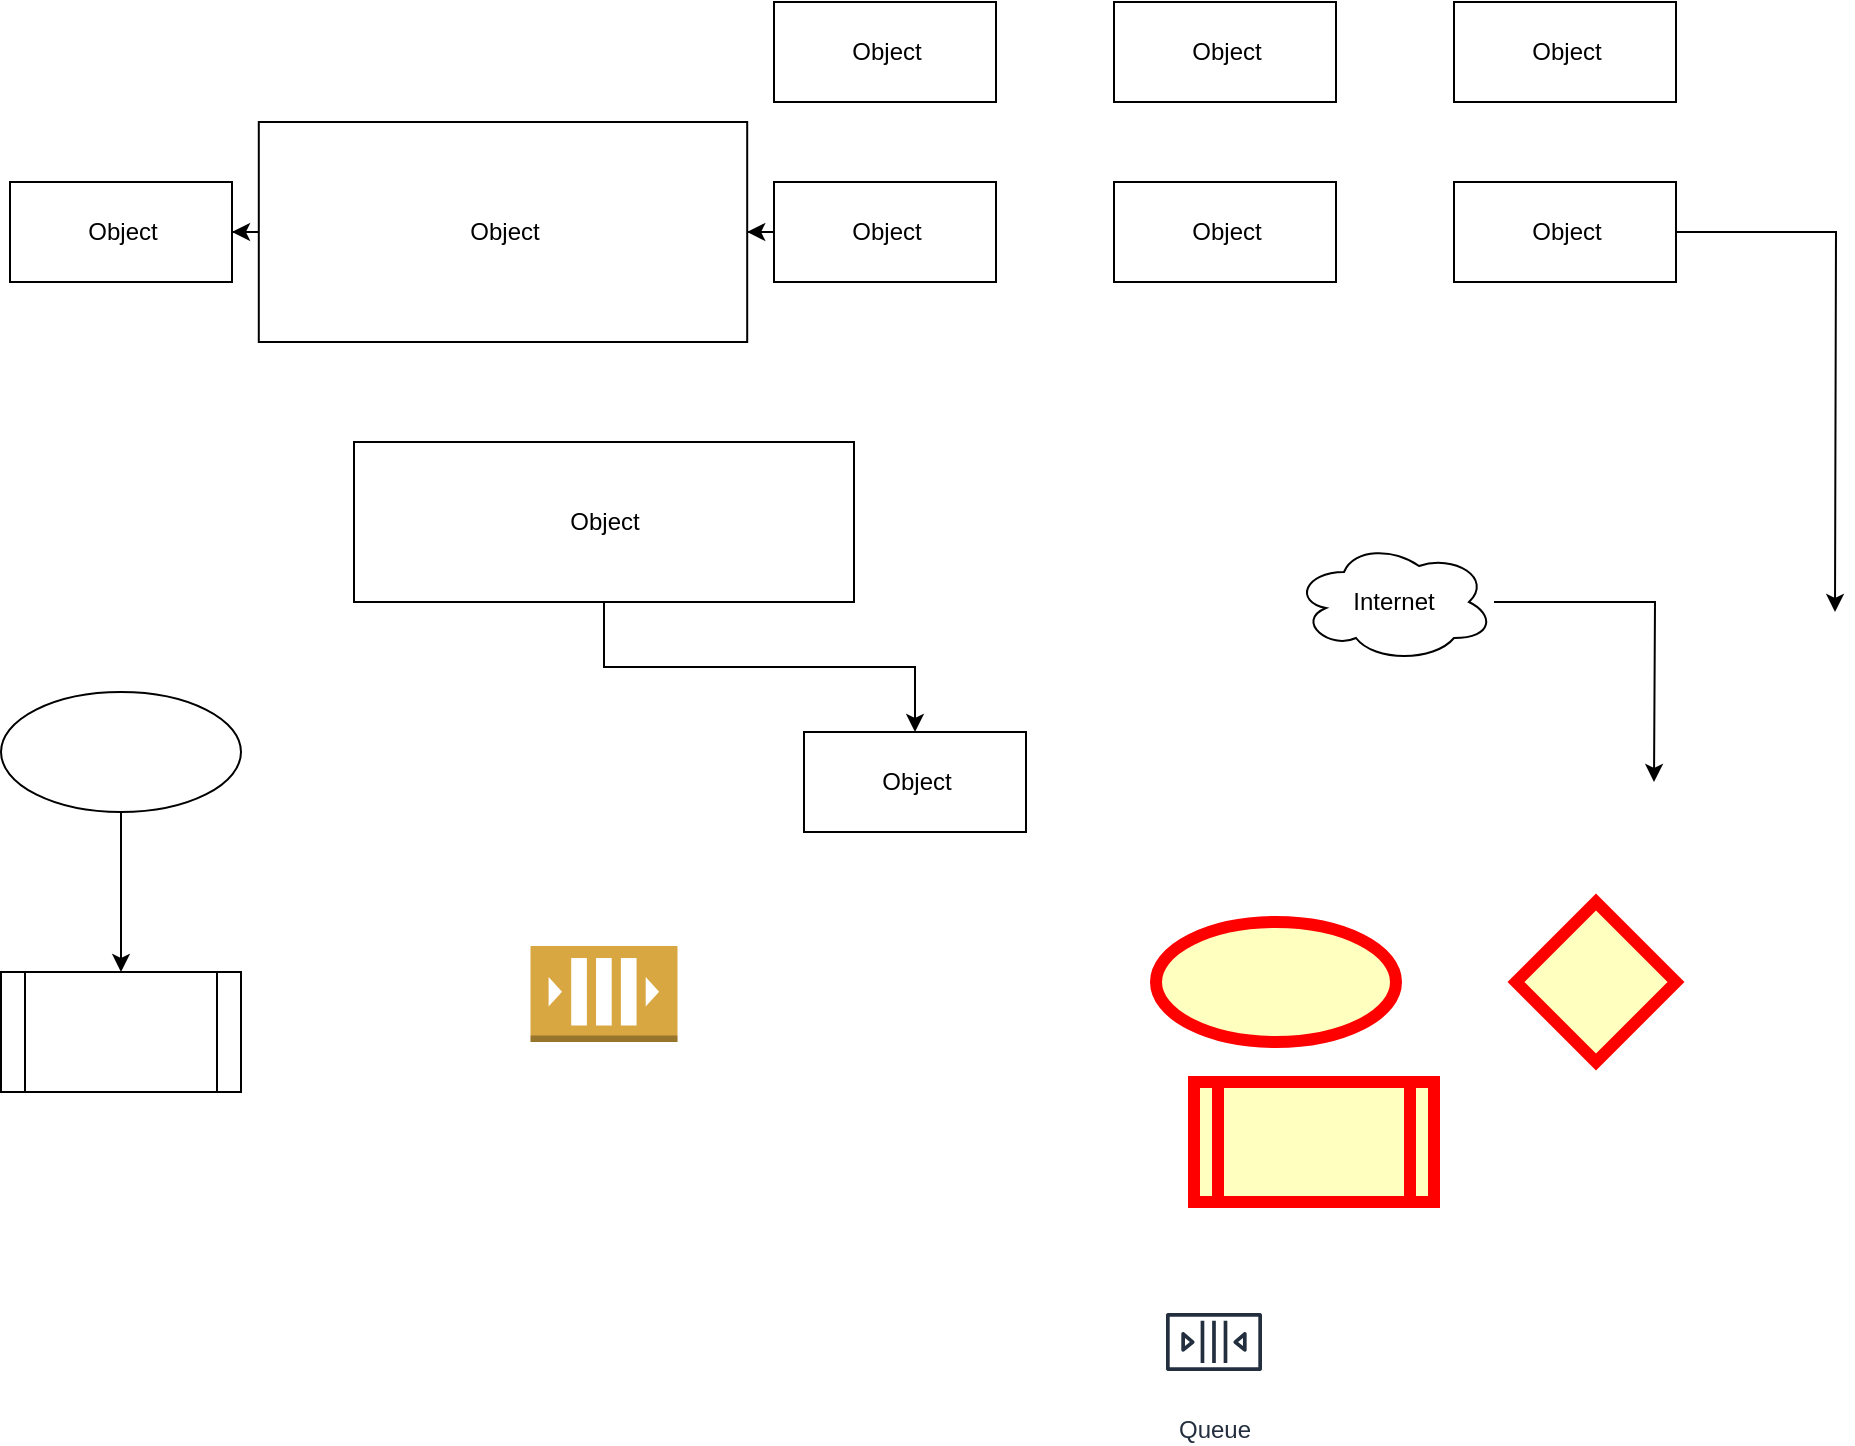 <mxfile version="20.5.1" type="github"><diagram id="HOUc-foHXUidifiLgWso" name="Page-1"><mxGraphModel dx="2036" dy="796" grid="1" gridSize="10" guides="1" tooltips="1" connect="1" arrows="1" fold="1" page="1" pageScale="1" pageWidth="850" pageHeight="1100" math="0" shadow="0"><root><mxCell id="0"/><mxCell id="1" parent="0"/><mxCell id="Rdi0OWixGDLBKdqPwj_H-1" value="Object" style="html=1;" parent="1" vertex="1"><mxGeometry x="400" y="380" width="111" height="50" as="geometry"/></mxCell><mxCell id="Rdi0OWixGDLBKdqPwj_H-2" value="Object" style="html=1;" parent="1" vertex="1"><mxGeometry x="570" y="380" width="111" height="50" as="geometry"/></mxCell><mxCell id="Rdi0OWixGDLBKdqPwj_H-3" value="Object" style="html=1;" parent="1" vertex="1"><mxGeometry x="400" y="470" width="111" height="50" as="geometry"/></mxCell><mxCell id="Rdi0OWixGDLBKdqPwj_H-8" style="edgeStyle=orthogonalEdgeStyle;rounded=0;orthogonalLoop=1;jettySize=auto;html=1;" parent="1" source="Rdi0OWixGDLBKdqPwj_H-4" edge="1"><mxGeometry relative="1" as="geometry"><mxPoint x="760.5" y="685" as="targetPoint"/></mxGeometry></mxCell><mxCell id="Rdi0OWixGDLBKdqPwj_H-4" value="Object" style="html=1;" parent="1" vertex="1"><mxGeometry x="570" y="470" width="111" height="50" as="geometry"/></mxCell><UserObject label="Object" tooltip="My first tooltip" id="Rdi0OWixGDLBKdqPwj_H-5"><mxCell style="html=1;" parent="1" vertex="1"><mxGeometry x="230" y="380" width="111" height="50" as="geometry"/></mxCell></UserObject><mxCell id="Rdi0OWixGDLBKdqPwj_H-38" value="" style="edgeStyle=orthogonalEdgeStyle;rounded=0;orthogonalLoop=1;jettySize=auto;html=1;" parent="1" source="Rdi0OWixGDLBKdqPwj_H-6" target="Rdi0OWixGDLBKdqPwj_H-37" edge="1"><mxGeometry relative="1" as="geometry"/></mxCell><mxCell id="Rdi0OWixGDLBKdqPwj_H-6" value="Object" style="html=1;" parent="1" vertex="1"><mxGeometry x="230" y="470" width="111" height="50" as="geometry"/></mxCell><mxCell id="Rdi0OWixGDLBKdqPwj_H-11" value="" style="rhombus;whiteSpace=wrap;html=1;fillColor=#ffffc0;strokeColor=#ff0000;fontColor=#000000;strokeWidth=6;sketch=0;" parent="1" vertex="1"><mxGeometry x="601" y="830" width="80" height="80" as="geometry"/></mxCell><mxCell id="Rdi0OWixGDLBKdqPwj_H-13" value="" style="ellipse;whiteSpace=wrap;html=1;fillColor=#ffffc0;strokeColor=#ff0000;fontColor=#000000;strokeWidth=6;sketch=0;" parent="1" vertex="1"><mxGeometry x="421" y="840" width="120" height="60" as="geometry"/></mxCell><mxCell id="Rdi0OWixGDLBKdqPwj_H-15" value="" style="shape=process;whiteSpace=wrap;html=1;backgroundOutline=1;fillColor=#ffffc0;strokeColor=#ff0000;fontColor=#000000;strokeWidth=6;sketch=0;" parent="1" vertex="1"><mxGeometry x="440" y="920" width="120" height="60" as="geometry"/></mxCell><mxCell id="Rdi0OWixGDLBKdqPwj_H-36" style="edgeStyle=orthogonalEdgeStyle;rounded=0;orthogonalLoop=1;jettySize=auto;html=1;" parent="1" source="Rdi0OWixGDLBKdqPwj_H-35" edge="1"><mxGeometry relative="1" as="geometry"><mxPoint x="670" y="770" as="targetPoint"/></mxGeometry></mxCell><mxCell id="Rdi0OWixGDLBKdqPwj_H-35" value="Internet" style="ellipse;shape=cloud;whiteSpace=wrap;html=1;align=center;" parent="1" vertex="1"><mxGeometry x="490" y="650" width="100" height="60" as="geometry"/></mxCell><mxCell id="Rdi0OWixGDLBKdqPwj_H-40" value="" style="edgeStyle=orthogonalEdgeStyle;rounded=0;orthogonalLoop=1;jettySize=auto;html=1;" parent="1" source="Rdi0OWixGDLBKdqPwj_H-37" target="Rdi0OWixGDLBKdqPwj_H-39" edge="1"><mxGeometry relative="1" as="geometry"/></mxCell><mxCell id="Rdi0OWixGDLBKdqPwj_H-37" value="Object" style="html=1;" parent="1" vertex="1"><mxGeometry x="-27.6" y="440" width="244.2" height="110" as="geometry"/></mxCell><mxCell id="Rdi0OWixGDLBKdqPwj_H-39" value="Object" style="html=1;" parent="1" vertex="1"><mxGeometry x="-152" y="470" width="111" height="50" as="geometry"/></mxCell><mxCell id="Rdi0OWixGDLBKdqPwj_H-47" value="" style="edgeStyle=orthogonalEdgeStyle;rounded=0;orthogonalLoop=1;jettySize=auto;html=1;" parent="1" source="Rdi0OWixGDLBKdqPwj_H-44" target="Rdi0OWixGDLBKdqPwj_H-46" edge="1"><mxGeometry relative="1" as="geometry"/></mxCell><mxCell id="Rdi0OWixGDLBKdqPwj_H-44" value="" style="ellipse;whiteSpace=wrap;html=1;" parent="1" vertex="1"><mxGeometry x="-156.5" y="725" width="120" height="60" as="geometry"/></mxCell><mxCell id="Rdi0OWixGDLBKdqPwj_H-46" value="" style="shape=process;whiteSpace=wrap;html=1;backgroundOutline=1;" parent="1" vertex="1"><mxGeometry x="-156.5" y="865" width="120" height="60" as="geometry"/></mxCell><mxCell id="Rdi0OWixGDLBKdqPwj_H-51" style="edgeStyle=orthogonalEdgeStyle;rounded=0;orthogonalLoop=1;jettySize=auto;html=1;" parent="1" source="Rdi0OWixGDLBKdqPwj_H-48" target="Rdi0OWixGDLBKdqPwj_H-50" edge="1"><mxGeometry relative="1" as="geometry"/></mxCell><mxCell id="Rdi0OWixGDLBKdqPwj_H-48" value="Object" style="html=1;movable=1;resizable=1;rotatable=1;deletable=1;editable=1;connectable=1;" parent="1" vertex="1"><mxGeometry x="20" y="600" width="250" height="80" as="geometry"/></mxCell><mxCell id="Rdi0OWixGDLBKdqPwj_H-50" value="Object" style="html=1;" parent="1" vertex="1"><mxGeometry x="245" y="745" width="111" height="50" as="geometry"/></mxCell><mxCell id="Rdi0OWixGDLBKdqPwj_H-52" value="" style="outlineConnect=0;dashed=0;verticalLabelPosition=bottom;verticalAlign=top;align=center;html=1;shape=mxgraph.aws3.queue;fillColor=#D9A741;gradientColor=none;" parent="1" vertex="1"><mxGeometry x="108.25" y="852" width="73.5" height="48" as="geometry"/></mxCell><mxCell id="Rdi0OWixGDLBKdqPwj_H-53" value="Queue" style="sketch=0;outlineConnect=0;fontColor=#232F3E;gradientColor=none;strokeColor=#232F3E;fillColor=#ffffff;dashed=0;verticalLabelPosition=bottom;verticalAlign=top;align=center;html=1;fontSize=12;fontStyle=0;aspect=fixed;shape=mxgraph.aws4.resourceIcon;resIcon=mxgraph.aws4.queue;" parent="1" vertex="1"><mxGeometry x="420" y="1020" width="60" height="60" as="geometry"/></mxCell></root></mxGraphModel></diagram></mxfile>